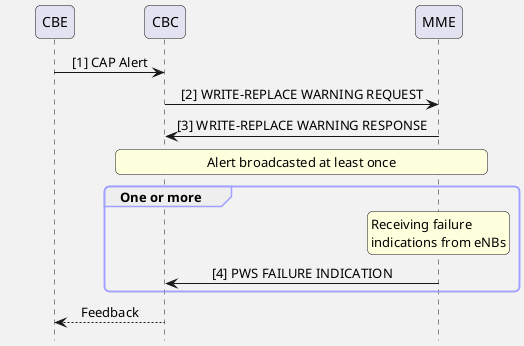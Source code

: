 @startuml
hide footbox
skinparam Shadowing false
skinparam BackgroundColor #f2f2f2
skinparam SequenceGroupBodyBackgroundColor transparent
skinparam roundcorner 10
skinparam ParticipantPadding 30
skinparam BoxPadding 10
skinparam SequenceGroupBorderColor #a0a0ff
skinparam SequenceMessageAlign center

participant CBE as cbe
participant CBC as cbc
participant MME as mme

cbe -> cbc: [1] CAP Alert
cbc -> mme: [2] WRITE-REPLACE WARNING REQUEST
mme -> cbc: [3] WRITE-REPLACE WARNING RESPONSE
rnote over cbc, mme
    Alert broadcasted at least once
endrnote
group One or more
    rnote over mme
        Receiving failure 
        indications from eNBs
    endrnote
    mme -> cbc: [4] PWS FAILURE INDICATION
end
cbc --> cbe: Feedback
@enduml